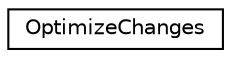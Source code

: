 digraph "Graphical Class Hierarchy"
{
 // LATEX_PDF_SIZE
  edge [fontname="Helvetica",fontsize="10",labelfontname="Helvetica",labelfontsize="10"];
  node [fontname="Helvetica",fontsize="10",shape=record];
  rankdir="LR";
  Node0 [label="OptimizeChanges",height=0.2,width=0.4,color="black", fillcolor="white", style="filled",URL="$classOptimizeChanges.html",tooltip=" "];
}
